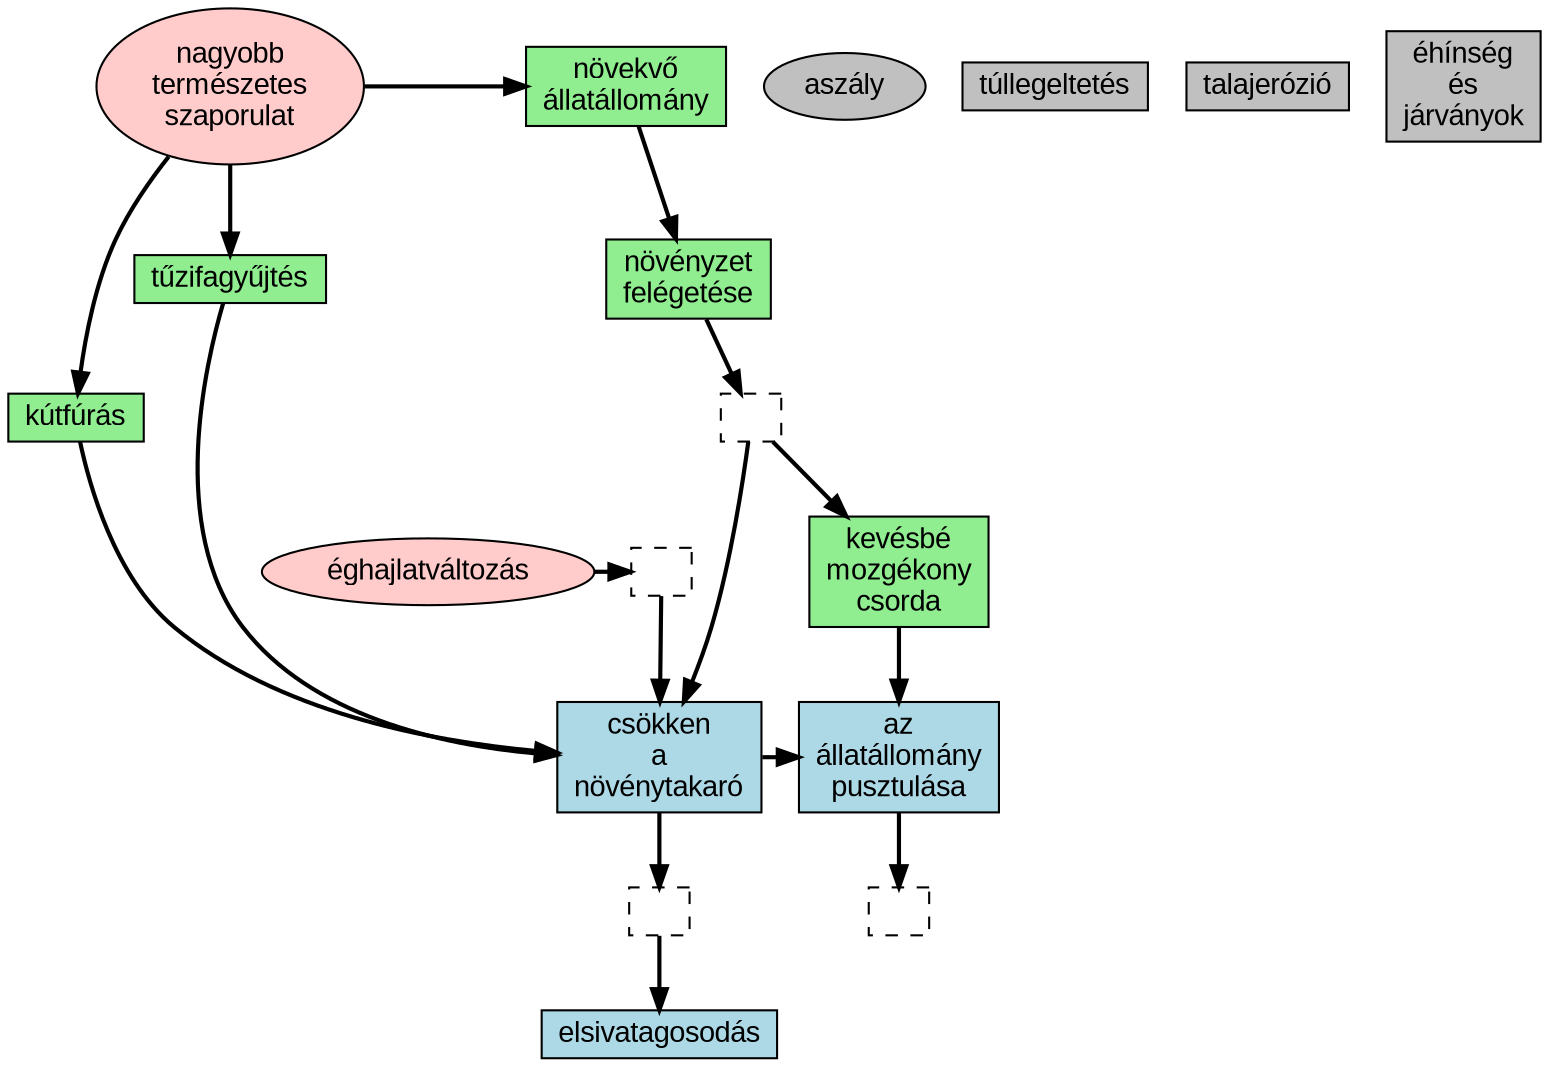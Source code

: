 digraph G {
  rankdir = TD;
  bgcolor = "#ffffff";

  // Define node styles and colors for categories in black and white
  node [style=filled, fontname="Arial", fontsize=14, shape=rect, width=0.4, height=0.3];

  // Nodes with their labels; some nodes left empty as placeholders
  nagyobb_termeszetes_szaporulat [label="nagyobb\ntermészetes\nszaporulat", shape=ellipse, fillcolor="#ffcccb"]; // Pink
  eghajlatvaltozas [label="éghajlatváltozás", shape=ellipse, fillcolor="#ffcccb"]; // Pink
  placeholder_aszaly [label=" ", style=dashed, fillcolor="#ffcccb"]; // Pink (Placeholder)
  
  novekvo_allatallomany [label="növekvő\nállatállomány", fillcolor="#90ee90"]; // Light green
  kutfuras [label="kútfúrás", fillcolor="#90ee90"]; // Light green
  tuzifagyujtes [label="tűzifagyűjtés", fillcolor="#90ee90"]; // Light green
  novenyzet_felegetese [label="növényzet\nfelégetése", fillcolor="#90ee90"]; // Light green
  placeholder_tullegeltetes [label=" ", style=dashed, fillcolor="#90ee90"]; // Light green (Placeholder)

  kevesbe_mozgekony_csorda [label="kevésbé\nmozgékony\ncsorda", fillcolor="#90ee90"]; // Light green
  csokken_a_novenytakaro [label="csökken\na\nnövénytakaró", fillcolor="#add8e6"]; // Light blue
  az_allatallomany_pusztulasa [label="az\nállatállomány\npusztulása", fillcolor="#add8e6"]; // Light blue
  placeholder_talajerozio [label=" ", style=dashed, fillcolor="#add8e6"]; // Light blue (Placeholder)
  elsivatagosodas [label="elsivatagosodás", fillcolor="#add8e6"]; // Light blue
  placeholder_ehhinseg [label=" ", style=dashed, fillcolor="#add8e6"]; // Light blue (Placeholder)

  // Ranks for nodes
  {rank=same nagyobb_termeszetes_szaporulat novekvo_allatallomany}
  {rank=same eghajlatvaltozas placeholder_aszaly}
  {rank=same csokken_a_novenytakaro az_allatallomany_pusztulasa}

  // Edges between nodes in black
  nagyobb_termeszetes_szaporulat -> novekvo_allatallomany [color=black, penwidth=2];
  nagyobb_termeszetes_szaporulat -> kutfuras [color=black, penwidth=2];
  nagyobb_termeszetes_szaporulat -> tuzifagyujtes [color=black, penwidth=2];

  eghajlatvaltozas -> placeholder_aszaly [color=black, penwidth=2];

  novekvo_allatallomany -> novenyzet_felegetese [color=black, penwidth=2];
  novenyzet_felegetese -> placeholder_tullegeltetes [color=black, penwidth=2];
  placeholder_tullegeltetes -> kevesbe_mozgekony_csorda [color=black, penwidth=2];

  kutfuras -> csokken_a_novenytakaro [color=black, penwidth=2];
  tuzifagyujtes -> csokken_a_novenytakaro [color=black, penwidth=2];
  placeholder_tullegeltetes -> csokken_a_novenytakaro [color=black, penwidth=2];
  placeholder_aszaly -> csokken_a_novenytakaro [color=black, penwidth=2];

  csokken_a_novenytakaro -> az_allatallomany_pusztulasa [color=black, penwidth=2];
  kevesbe_mozgekony_csorda -> az_allatallomany_pusztulasa [color=black, penwidth=2];
  
  csokken_a_novenytakaro -> placeholder_talajerozio [color=black, penwidth=2];
  placeholder_talajerozio -> elsivatagosodas [color=black, penwidth=2];

  az_allatallomany_pusztulasa -> placeholder_ehhinseg [color=black, penwidth=2];

  // Standalone nodes (for students to match with placeholders)
  // These nodes are placed top-down to the right of the graph
  standalone_aszaly [label="aszály", fillcolor="#c0c0c0", shape=ellipse, pos="7,-1!"];
  standalone_tullegeltetes [label="túllegeltetés", fillcolor="#c0c0c0", pos="7,-2!"];
  standalone_talajerozio [label="talajerózió", fillcolor="#c0c0c0", pos="7,-3!"];
  standalone_ehhinseg [label="éhínség\nés\njárványok", fillcolor="#c0c0c0", pos="7,-4!"];
}
